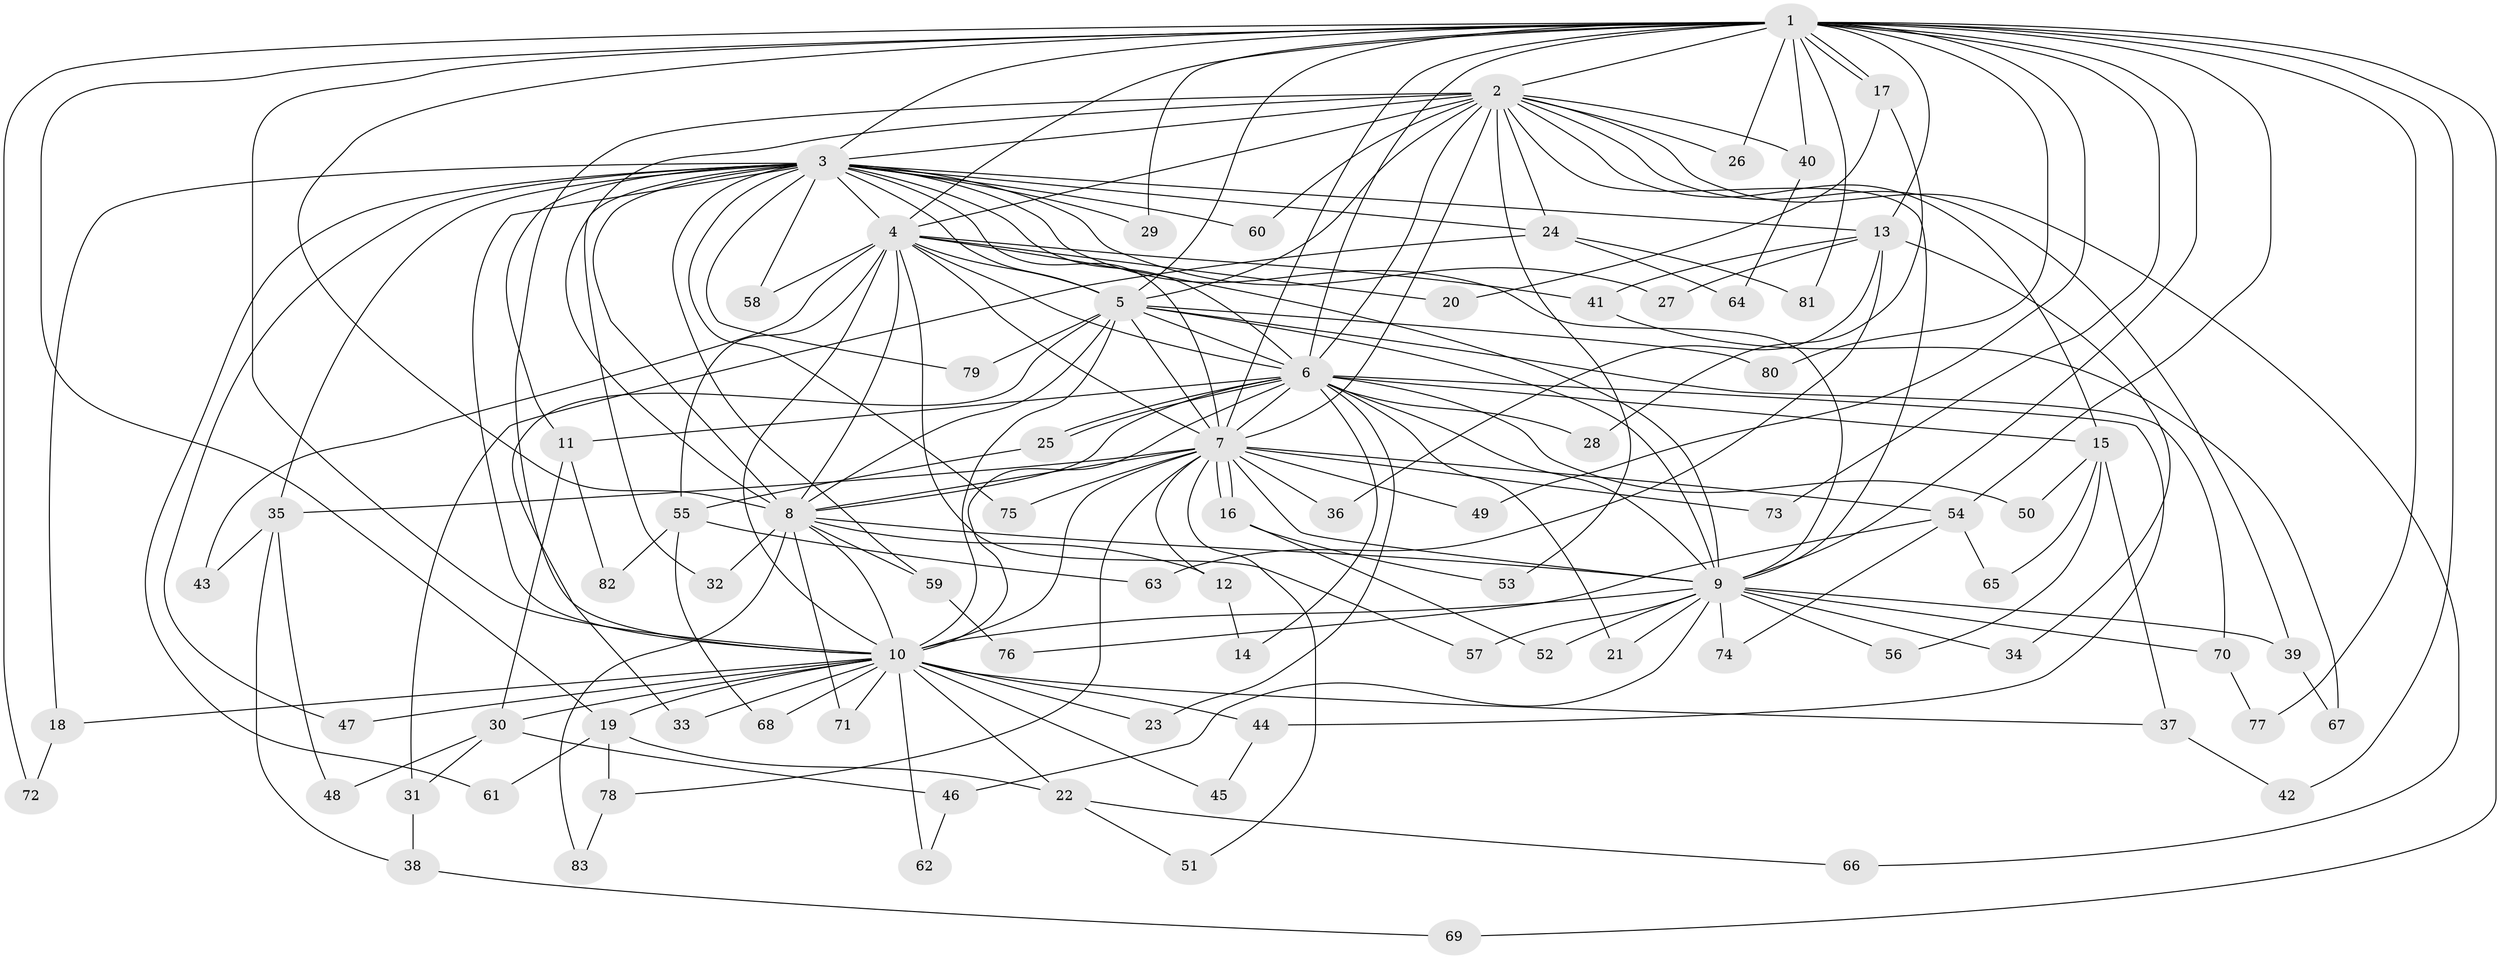 // coarse degree distribution, {33: 0.017241379310344827, 15: 0.017241379310344827, 19: 0.017241379310344827, 12: 0.017241379310344827, 10: 0.017241379310344827, 23: 0.017241379310344827, 20: 0.017241379310344827, 11: 0.017241379310344827, 4: 0.08620689655172414, 3: 0.1896551724137931, 7: 0.017241379310344827, 5: 0.06896551724137931, 2: 0.46551724137931033, 1: 0.017241379310344827, 6: 0.017241379310344827}
// Generated by graph-tools (version 1.1) at 2025/23/03/03/25 07:23:40]
// undirected, 83 vertices, 191 edges
graph export_dot {
graph [start="1"]
  node [color=gray90,style=filled];
  1;
  2;
  3;
  4;
  5;
  6;
  7;
  8;
  9;
  10;
  11;
  12;
  13;
  14;
  15;
  16;
  17;
  18;
  19;
  20;
  21;
  22;
  23;
  24;
  25;
  26;
  27;
  28;
  29;
  30;
  31;
  32;
  33;
  34;
  35;
  36;
  37;
  38;
  39;
  40;
  41;
  42;
  43;
  44;
  45;
  46;
  47;
  48;
  49;
  50;
  51;
  52;
  53;
  54;
  55;
  56;
  57;
  58;
  59;
  60;
  61;
  62;
  63;
  64;
  65;
  66;
  67;
  68;
  69;
  70;
  71;
  72;
  73;
  74;
  75;
  76;
  77;
  78;
  79;
  80;
  81;
  82;
  83;
  1 -- 2;
  1 -- 3;
  1 -- 4;
  1 -- 5;
  1 -- 6;
  1 -- 7;
  1 -- 8;
  1 -- 9;
  1 -- 10;
  1 -- 13;
  1 -- 17;
  1 -- 17;
  1 -- 19;
  1 -- 26;
  1 -- 29;
  1 -- 40;
  1 -- 42;
  1 -- 49;
  1 -- 54;
  1 -- 69;
  1 -- 72;
  1 -- 73;
  1 -- 77;
  1 -- 80;
  1 -- 81;
  2 -- 3;
  2 -- 4;
  2 -- 5;
  2 -- 6;
  2 -- 7;
  2 -- 8;
  2 -- 9;
  2 -- 10;
  2 -- 15;
  2 -- 24;
  2 -- 26;
  2 -- 39;
  2 -- 40;
  2 -- 53;
  2 -- 60;
  2 -- 66;
  3 -- 4;
  3 -- 5;
  3 -- 6;
  3 -- 7;
  3 -- 8;
  3 -- 9;
  3 -- 10;
  3 -- 11;
  3 -- 13;
  3 -- 18;
  3 -- 24;
  3 -- 27;
  3 -- 29;
  3 -- 32;
  3 -- 35;
  3 -- 47;
  3 -- 58;
  3 -- 59;
  3 -- 60;
  3 -- 61;
  3 -- 75;
  3 -- 79;
  4 -- 5;
  4 -- 6;
  4 -- 7;
  4 -- 8;
  4 -- 9;
  4 -- 10;
  4 -- 20;
  4 -- 41;
  4 -- 43;
  4 -- 55;
  4 -- 57;
  4 -- 58;
  5 -- 6;
  5 -- 7;
  5 -- 8;
  5 -- 9;
  5 -- 10;
  5 -- 33;
  5 -- 70;
  5 -- 79;
  5 -- 80;
  6 -- 7;
  6 -- 8;
  6 -- 9;
  6 -- 10;
  6 -- 11;
  6 -- 14;
  6 -- 15;
  6 -- 21;
  6 -- 23;
  6 -- 25;
  6 -- 25;
  6 -- 28;
  6 -- 44;
  6 -- 50;
  7 -- 8;
  7 -- 9;
  7 -- 10;
  7 -- 12;
  7 -- 16;
  7 -- 16;
  7 -- 35;
  7 -- 36;
  7 -- 49;
  7 -- 51;
  7 -- 54;
  7 -- 73;
  7 -- 75;
  7 -- 78;
  8 -- 9;
  8 -- 10;
  8 -- 12;
  8 -- 32;
  8 -- 59;
  8 -- 71;
  8 -- 83;
  9 -- 10;
  9 -- 21;
  9 -- 34;
  9 -- 39;
  9 -- 46;
  9 -- 52;
  9 -- 56;
  9 -- 57;
  9 -- 70;
  9 -- 74;
  10 -- 18;
  10 -- 19;
  10 -- 22;
  10 -- 23;
  10 -- 30;
  10 -- 33;
  10 -- 37;
  10 -- 44;
  10 -- 45;
  10 -- 47;
  10 -- 62;
  10 -- 68;
  10 -- 71;
  11 -- 30;
  11 -- 82;
  12 -- 14;
  13 -- 27;
  13 -- 34;
  13 -- 36;
  13 -- 41;
  13 -- 63;
  15 -- 37;
  15 -- 50;
  15 -- 56;
  15 -- 65;
  16 -- 52;
  16 -- 53;
  17 -- 20;
  17 -- 28;
  18 -- 72;
  19 -- 22;
  19 -- 61;
  19 -- 78;
  22 -- 51;
  22 -- 66;
  24 -- 31;
  24 -- 64;
  24 -- 81;
  25 -- 55;
  30 -- 31;
  30 -- 46;
  30 -- 48;
  31 -- 38;
  35 -- 38;
  35 -- 43;
  35 -- 48;
  37 -- 42;
  38 -- 69;
  39 -- 67;
  40 -- 64;
  41 -- 67;
  44 -- 45;
  46 -- 62;
  54 -- 65;
  54 -- 74;
  54 -- 76;
  55 -- 63;
  55 -- 68;
  55 -- 82;
  59 -- 76;
  70 -- 77;
  78 -- 83;
}
